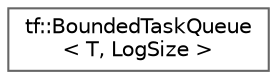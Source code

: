 digraph "类继承关系图"
{
 // LATEX_PDF_SIZE
  bgcolor="transparent";
  edge [fontname=Helvetica,fontsize=10,labelfontname=Helvetica,labelfontsize=10];
  node [fontname=Helvetica,fontsize=10,shape=box,height=0.2,width=0.4];
  rankdir="LR";
  Node0 [id="Node000000",label="tf::BoundedTaskQueue\l\< T, LogSize \>",height=0.2,width=0.4,color="grey40", fillcolor="white", style="filled",URL="$classtf_1_1_bounded_task_queue.html",tooltip="class to create a lock-free bounded work-stealing queue"];
}
